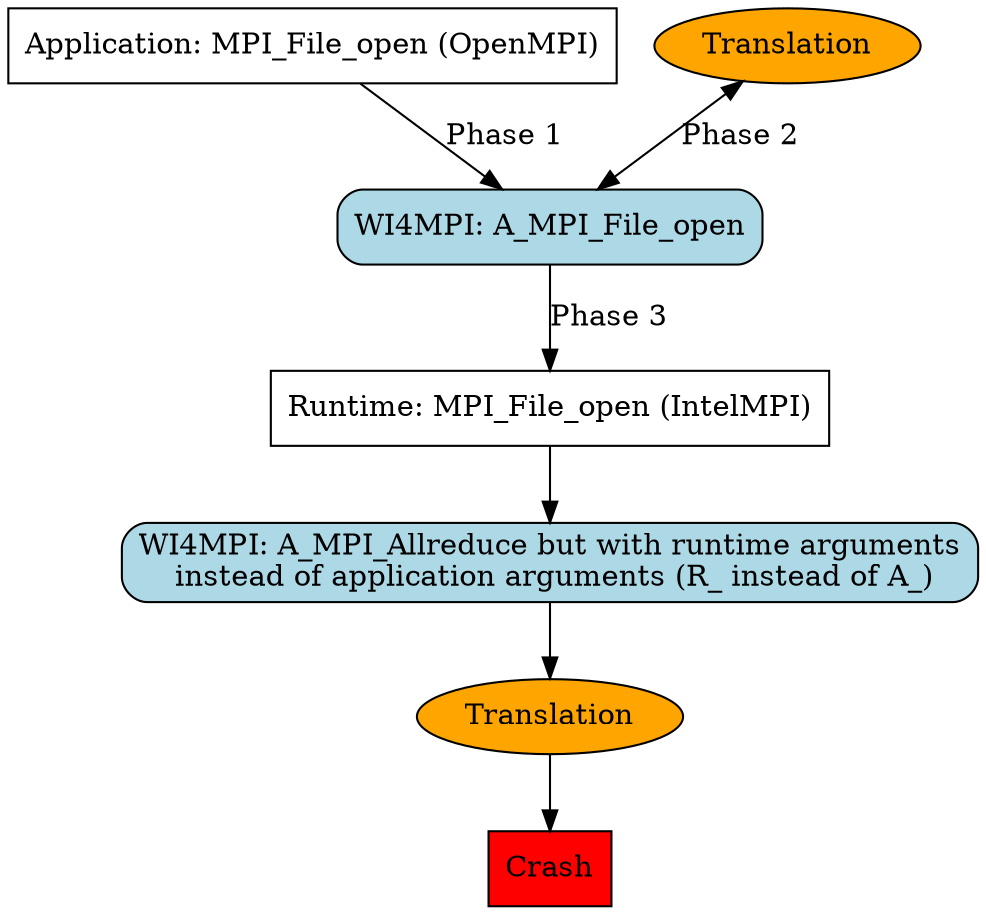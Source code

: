 digraph G {
  // Nodes
  node [shape=box];
  Application [label="Application: MPI_File_open (OpenMPI)"];
  Runtime [label="Runtime: MPI_File_open (IntelMPI)"];
  node [shape=box, style=filled, fillcolor=red];
  Crash;
  node [shape=ellipse, style="filled", fillcolor=orange];
  Translation;
  Translation_phase_3 [label="Translation"];
  node [shape=box, style="rounded,filled", fillcolor=lightblue];
  WI4MPI [label="WI4MPI: A_MPI_File_open"];
  WI4MPI_phase_3 [label="WI4MPI: A_MPI_Allreduce but with runtime arguments\n instead of application arguments (R_ instead of A_)"];
  // Links
  Application -> WI4MPI [label="Phase 1"];
  Translation -> WI4MPI [label="Phase 2", dir=both];
  WI4MPI -> Runtime [label="Phase 3"];
  Runtime -> WI4MPI_phase_3;
  WI4MPI_phase_3 -> Translation_phase_3;
  Translation_phase_3 -> Crash;
}
